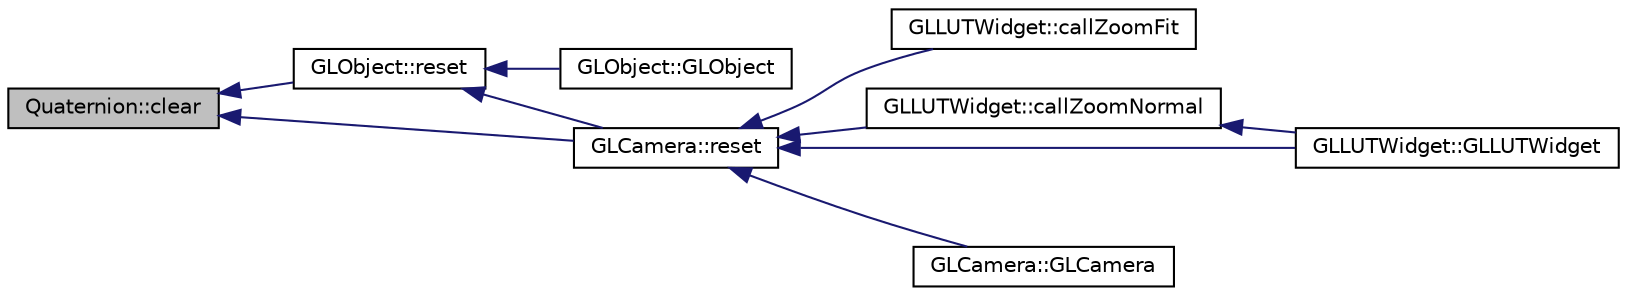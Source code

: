 digraph "Quaternion::clear"
{
 // INTERACTIVE_SVG=YES
  edge [fontname="Helvetica",fontsize="10",labelfontname="Helvetica",labelfontsize="10"];
  node [fontname="Helvetica",fontsize="10",shape=record];
  rankdir="LR";
  Node1 [label="Quaternion::clear",height=0.2,width=0.4,color="black", fillcolor="grey75", style="filled", fontcolor="black"];
  Node1 -> Node2 [dir="back",color="midnightblue",fontsize="10",style="solid",fontname="Helvetica"];
  Node2 [label="GLObject::reset",height=0.2,width=0.4,color="black", fillcolor="white", style="filled",URL="$d8/db9/class_g_l_object.html#a1ec1a8feaf4f1d8df766e50127cfbfe5"];
  Node2 -> Node3 [dir="back",color="midnightblue",fontsize="10",style="solid",fontname="Helvetica"];
  Node3 [label="GLObject::GLObject",height=0.2,width=0.4,color="black", fillcolor="white", style="filled",URL="$d8/db9/class_g_l_object.html#abea353b33ae691dc4330970fcc13e9da"];
  Node2 -> Node4 [dir="back",color="midnightblue",fontsize="10",style="solid",fontname="Helvetica"];
  Node4 [label="GLCamera::reset",height=0.2,width=0.4,color="black", fillcolor="white", style="filled",URL="$da/d43/class_g_l_camera.html#a2c5e42bda3b533852a83fd62608ae3db"];
  Node4 -> Node5 [dir="back",color="midnightblue",fontsize="10",style="solid",fontname="Helvetica"];
  Node5 [label="GLLUTWidget::callZoomFit",height=0.2,width=0.4,color="black", fillcolor="white", style="filled",URL="$db/dc5/class_g_l_l_u_t_widget.html#aad7b73bb3796dec511ba46bc4547afd8"];
  Node4 -> Node6 [dir="back",color="midnightblue",fontsize="10",style="solid",fontname="Helvetica"];
  Node6 [label="GLLUTWidget::callZoomNormal",height=0.2,width=0.4,color="black", fillcolor="white", style="filled",URL="$db/dc5/class_g_l_l_u_t_widget.html#a7d23d983ecc36719f44785bb39e93607"];
  Node6 -> Node7 [dir="back",color="midnightblue",fontsize="10",style="solid",fontname="Helvetica"];
  Node7 [label="GLLUTWidget::GLLUTWidget",height=0.2,width=0.4,color="black", fillcolor="white", style="filled",URL="$db/dc5/class_g_l_l_u_t_widget.html#a57401039bf068ef61c180a163316d7b4"];
  Node4 -> Node8 [dir="back",color="midnightblue",fontsize="10",style="solid",fontname="Helvetica"];
  Node8 [label="GLCamera::GLCamera",height=0.2,width=0.4,color="black", fillcolor="white", style="filled",URL="$da/d43/class_g_l_camera.html#a2c4cac4871779828af5b1e76468ac3ca"];
  Node4 -> Node7 [dir="back",color="midnightblue",fontsize="10",style="solid",fontname="Helvetica"];
  Node1 -> Node4 [dir="back",color="midnightblue",fontsize="10",style="solid",fontname="Helvetica"];
}
